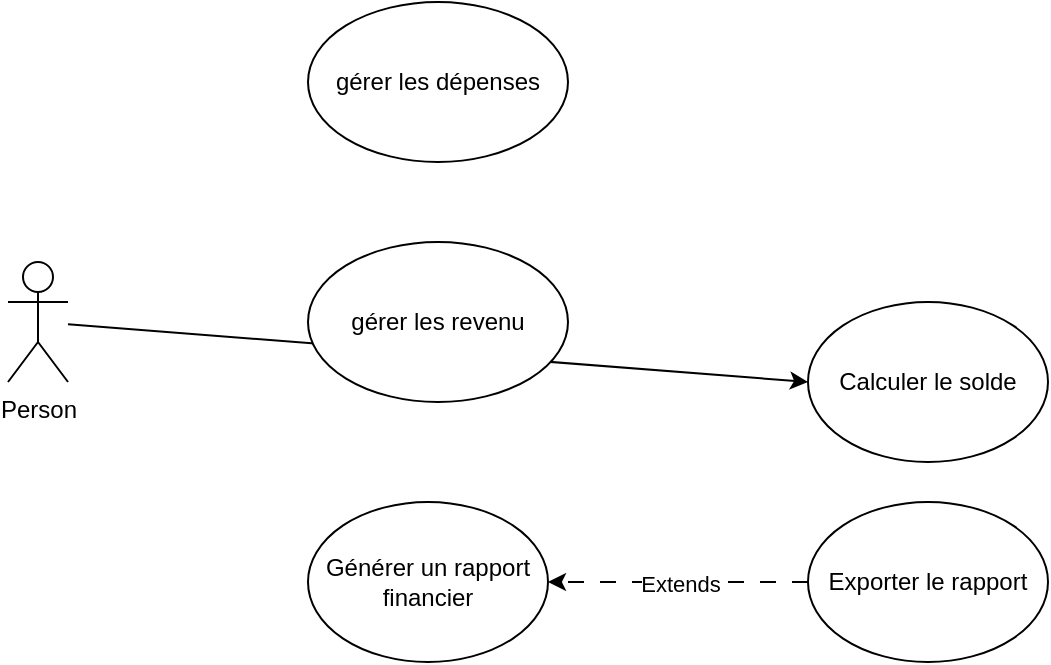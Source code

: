 <mxfile version="26.0.16">
  <diagram name="Page-1" id="mrFfyD1bEYgQZBTlpDTA">
    <mxGraphModel dx="292" dy="557" grid="1" gridSize="10" guides="1" tooltips="1" connect="1" arrows="1" fold="1" page="1" pageScale="1" pageWidth="827" pageHeight="1169" math="0" shadow="0">
      <root>
        <mxCell id="0" />
        <mxCell id="1" parent="0" />
        <mxCell id="iiFITzA4aOUZ_DSr-EUn-16" style="rounded=0;orthogonalLoop=1;jettySize=auto;html=1;entryX=0;entryY=0.5;entryDx=0;entryDy=0;" edge="1" parent="1" source="iiFITzA4aOUZ_DSr-EUn-1" target="iiFITzA4aOUZ_DSr-EUn-5">
          <mxGeometry relative="1" as="geometry" />
        </mxCell>
        <mxCell id="iiFITzA4aOUZ_DSr-EUn-1" value="Person" style="shape=umlActor;verticalLabelPosition=bottom;verticalAlign=top;html=1;outlineConnect=0;" vertex="1" parent="1">
          <mxGeometry x="40" y="160" width="30" height="60" as="geometry" />
        </mxCell>
        <mxCell id="iiFITzA4aOUZ_DSr-EUn-2" value="gérer les dépenses" style="ellipse;whiteSpace=wrap;html=1;" vertex="1" parent="1">
          <mxGeometry x="190" y="30" width="130" height="80" as="geometry" />
        </mxCell>
        <mxCell id="iiFITzA4aOUZ_DSr-EUn-4" value="&lt;p data-end=&quot;1184&quot; data-start=&quot;1160&quot;&gt;&lt;span data-end=&quot;1184&quot; data-start=&quot;1160&quot;&gt;gérer les revenu&lt;/span&gt;&lt;/p&gt;" style="ellipse;whiteSpace=wrap;html=1;" vertex="1" parent="1">
          <mxGeometry x="190" y="150" width="130" height="80" as="geometry" />
        </mxCell>
        <mxCell id="iiFITzA4aOUZ_DSr-EUn-5" value="Calculer le solde" style="ellipse;whiteSpace=wrap;html=1;" vertex="1" parent="1">
          <mxGeometry x="440" y="180" width="120" height="80" as="geometry" />
        </mxCell>
        <mxCell id="iiFITzA4aOUZ_DSr-EUn-8" value="Générer un rapport financier" style="ellipse;whiteSpace=wrap;html=1;" vertex="1" parent="1">
          <mxGeometry x="190" y="280" width="120" height="80" as="geometry" />
        </mxCell>
        <mxCell id="iiFITzA4aOUZ_DSr-EUn-9" value="Exporter le rapport" style="ellipse;whiteSpace=wrap;html=1;" vertex="1" parent="1">
          <mxGeometry x="440" y="280" width="120" height="80" as="geometry" />
        </mxCell>
        <mxCell id="iiFITzA4aOUZ_DSr-EUn-11" style="edgeStyle=orthogonalEdgeStyle;rounded=0;orthogonalLoop=1;jettySize=auto;html=1;dashed=1;dashPattern=8 8;strokeColor=default;exitX=0;exitY=0.5;exitDx=0;exitDy=0;" edge="1" parent="1" source="iiFITzA4aOUZ_DSr-EUn-9">
          <mxGeometry relative="1" as="geometry">
            <mxPoint x="370" y="320" as="sourcePoint" />
            <mxPoint x="310" y="320" as="targetPoint" />
            <Array as="points" />
          </mxGeometry>
        </mxCell>
        <mxCell id="iiFITzA4aOUZ_DSr-EUn-12" value="Extends" style="edgeLabel;html=1;align=center;verticalAlign=middle;resizable=0;points=[];" vertex="1" connectable="0" parent="iiFITzA4aOUZ_DSr-EUn-11">
          <mxGeometry x="-0.023" y="1" relative="1" as="geometry">
            <mxPoint as="offset" />
          </mxGeometry>
        </mxCell>
      </root>
    </mxGraphModel>
  </diagram>
</mxfile>

